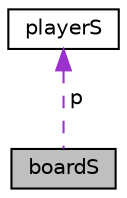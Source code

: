 digraph "boardS"
{
 // LATEX_PDF_SIZE
  edge [fontname="Helvetica",fontsize="10",labelfontname="Helvetica",labelfontsize="10"];
  node [fontname="Helvetica",fontsize="10",shape=record];
  Node1 [label="boardS",height=0.2,width=0.4,color="black", fillcolor="grey75", style="filled", fontcolor="black",tooltip="structure board, contain everything related to the a game session, a play, the size of the maze and t..."];
  Node2 -> Node1 [dir="back",color="darkorchid3",fontsize="10",style="dashed",label=" p" ,fontname="Helvetica"];
  Node2 [label="playerS",height=0.2,width=0.4,color="black", fillcolor="white", style="filled",URL="$structplayerS.html",tooltip="structure player, contain the current position of the player"];
}
